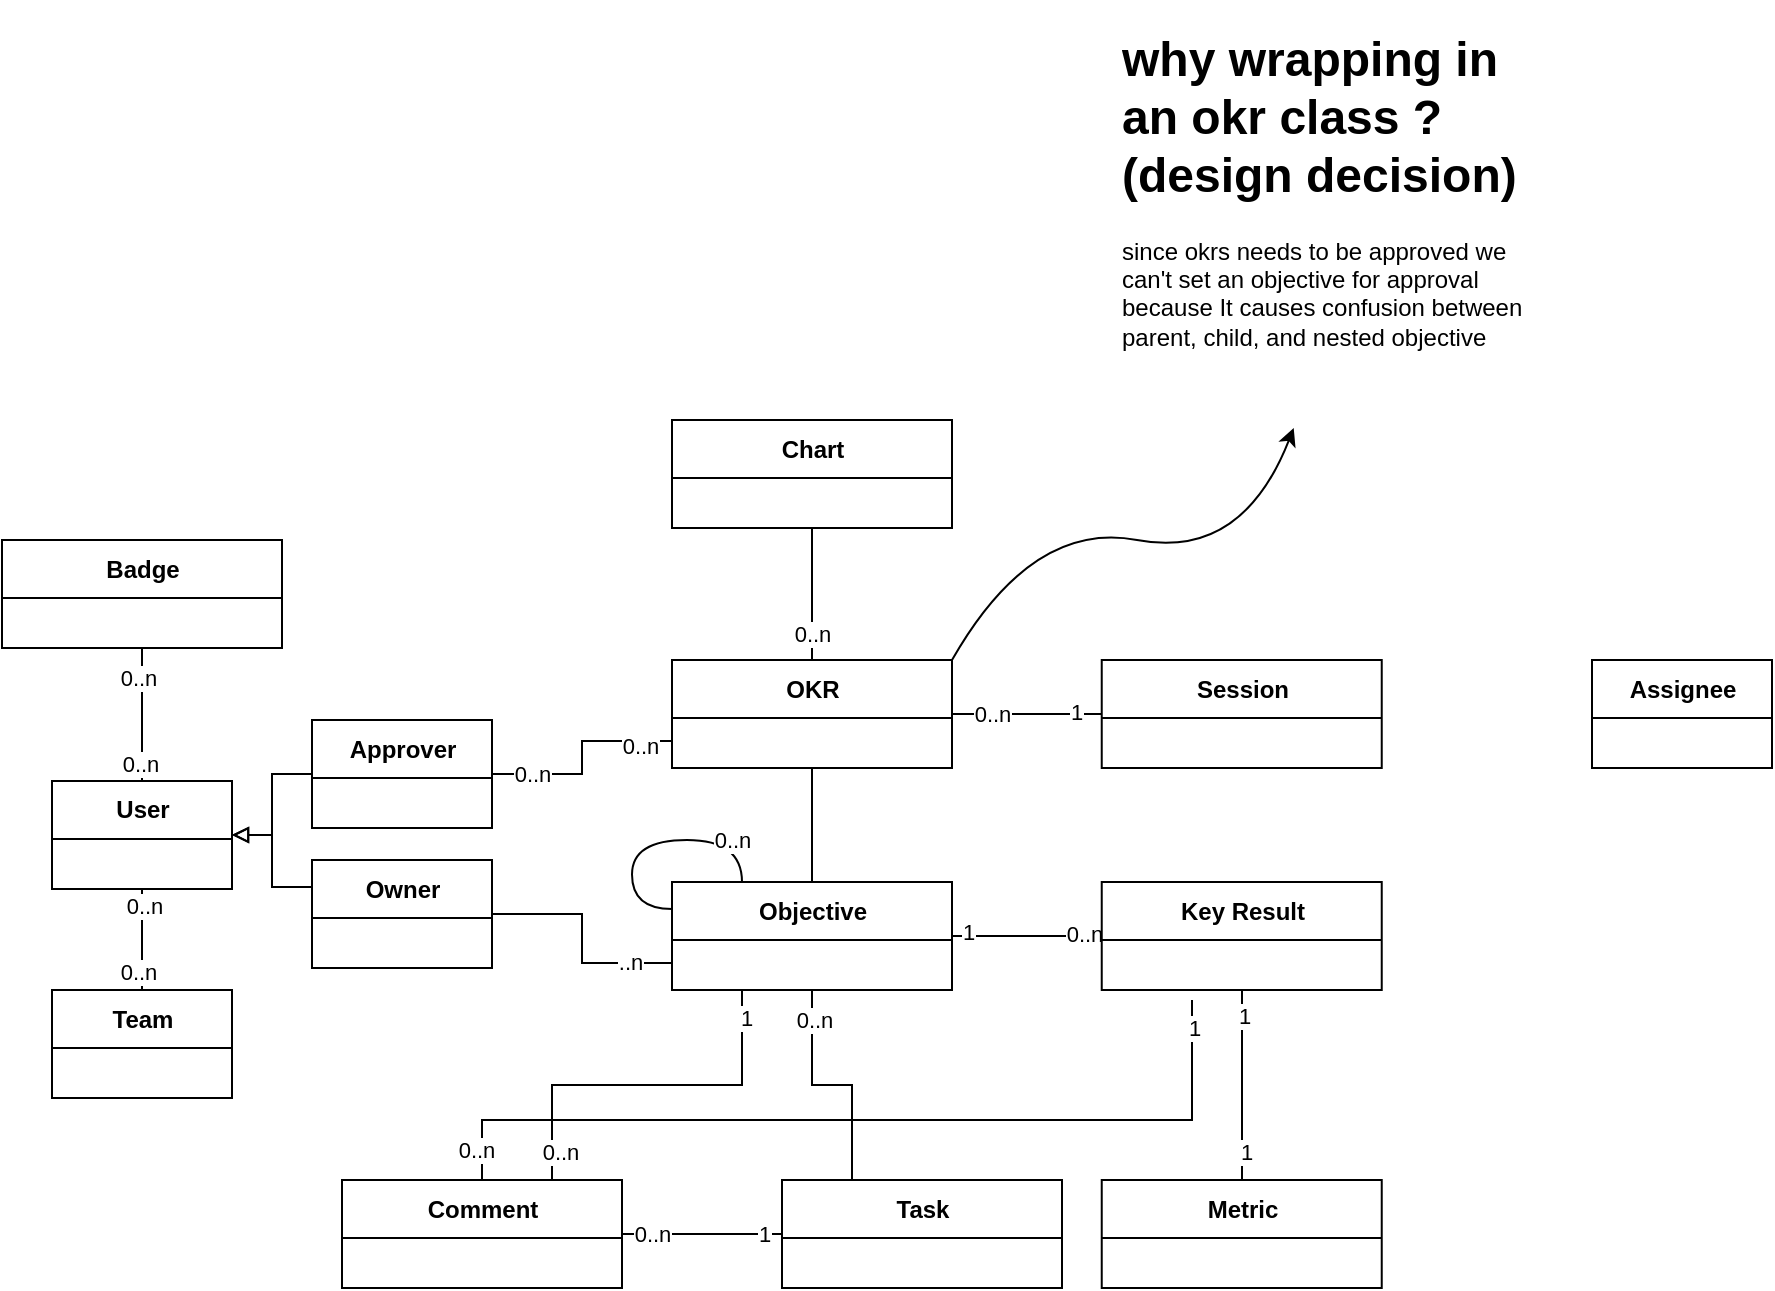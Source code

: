 <mxfile version="17.0.0" type="github">
  <diagram id="W5ZfDLvo8_gCMa8vNS1i" name="Page-1">
    <mxGraphModel dx="1432" dy="1452" grid="1" gridSize="10" guides="1" tooltips="1" connect="1" arrows="1" fold="1" page="1" pageScale="1" pageWidth="850" pageHeight="1100" math="0" shadow="0">
      <root>
        <mxCell id="0" />
        <mxCell id="1" parent="0" />
        <mxCell id="dLR3dukY0bsqCnxzX5Ph-73" style="edgeStyle=elbowEdgeStyle;rounded=0;orthogonalLoop=1;jettySize=auto;elbow=vertical;html=1;entryX=0.5;entryY=0;entryDx=0;entryDy=0;endArrow=none;endFill=0;" edge="1" parent="1" source="dLR3dukY0bsqCnxzX5Ph-20" target="dLR3dukY0bsqCnxzX5Ph-38">
          <mxGeometry relative="1" as="geometry" />
        </mxCell>
        <mxCell id="dLR3dukY0bsqCnxzX5Ph-100" style="edgeStyle=elbowEdgeStyle;shape=connector;rounded=0;orthogonalLoop=1;jettySize=auto;html=1;exitX=1;exitY=0.5;exitDx=0;exitDy=0;entryX=0;entryY=0.5;entryDx=0;entryDy=0;labelBackgroundColor=default;fontFamily=Helvetica;fontSize=11;fontColor=default;startArrow=none;startFill=0;endArrow=none;endFill=0;strokeColor=default;" edge="1" parent="1" source="dLR3dukY0bsqCnxzX5Ph-20" target="dLR3dukY0bsqCnxzX5Ph-27">
          <mxGeometry relative="1" as="geometry" />
        </mxCell>
        <mxCell id="dLR3dukY0bsqCnxzX5Ph-104" value="1" style="edgeLabel;html=1;align=center;verticalAlign=middle;resizable=0;points=[];fontSize=11;fontFamily=Helvetica;fontColor=default;" vertex="1" connectable="0" parent="dLR3dukY0bsqCnxzX5Ph-100">
          <mxGeometry x="0.882" y="1" relative="1" as="geometry">
            <mxPoint x="-9" as="offset" />
          </mxGeometry>
        </mxCell>
        <mxCell id="dLR3dukY0bsqCnxzX5Ph-105" value="0..n" style="edgeLabel;html=1;align=center;verticalAlign=middle;resizable=0;points=[];fontSize=11;fontFamily=Helvetica;fontColor=default;" vertex="1" connectable="0" parent="dLR3dukY0bsqCnxzX5Ph-100">
          <mxGeometry x="-0.782" relative="1" as="geometry">
            <mxPoint x="12" as="offset" />
          </mxGeometry>
        </mxCell>
        <mxCell id="dLR3dukY0bsqCnxzX5Ph-20" value="OKR" style="swimlane;fontStyle=1;align=center;verticalAlign=middle;childLayout=stackLayout;horizontal=1;startSize=29;horizontalStack=0;resizeParent=1;resizeParentMax=0;resizeLast=0;collapsible=0;marginBottom=0;html=1;" vertex="1" parent="1">
          <mxGeometry x="180" y="220" width="140" height="54" as="geometry" />
        </mxCell>
        <mxCell id="dLR3dukY0bsqCnxzX5Ph-69" style="edgeStyle=orthogonalEdgeStyle;rounded=0;orthogonalLoop=1;jettySize=auto;html=1;exitX=0;exitY=0.5;exitDx=0;exitDy=0;endArrow=none;endFill=0;" edge="1" parent="1" source="dLR3dukY0bsqCnxzX5Ph-23" target="dLR3dukY0bsqCnxzX5Ph-38">
          <mxGeometry relative="1" as="geometry" />
        </mxCell>
        <mxCell id="dLR3dukY0bsqCnxzX5Ph-70" value="0..n" style="edgeLabel;html=1;align=center;verticalAlign=middle;resizable=0;points=[];" vertex="1" connectable="0" parent="dLR3dukY0bsqCnxzX5Ph-69">
          <mxGeometry x="-0.766" y="-1" relative="1" as="geometry">
            <mxPoint as="offset" />
          </mxGeometry>
        </mxCell>
        <mxCell id="dLR3dukY0bsqCnxzX5Ph-71" value="1" style="edgeLabel;html=1;align=center;verticalAlign=middle;resizable=0;points=[];" vertex="1" connectable="0" parent="dLR3dukY0bsqCnxzX5Ph-69">
          <mxGeometry x="0.787" y="-2" relative="1" as="geometry">
            <mxPoint as="offset" />
          </mxGeometry>
        </mxCell>
        <mxCell id="dLR3dukY0bsqCnxzX5Ph-23" value="Key Result&lt;span style=&quot;color: rgba(0 , 0 , 0 , 0) ; font-family: monospace ; font-size: 0px ; font-weight: 400&quot;&gt;%3CmxGraphModel%3E%3Croot%3E%3CmxCell%20id%3D%220%22%2F%3E%3CmxCell%20id%3D%221%22%20parent%3D%220%22%2F%3E%3CmxCell%20id%3D%222%22%20value%3D%22OKR%22%20style%3D%22swimlane%3BfontStyle%3D1%3Balign%3Dcenter%3BverticalAlign%3Dmiddle%3BchildLayout%3DstackLayout%3Bhorizontal%3D1%3BstartSize%3D29%3BhorizontalStack%3D0%3BresizeParent%3D1%3BresizeParentMax%3D0%3BresizeLast%3D0%3Bcollapsible%3D0%3BmarginBottom%3D0%3Bhtml%3D1%3B%22%20vertex%3D%221%22%20parent%3D%221%22%3E%3CmxGeometry%20x%3D%22230%22%20y%3D%22270%22%20width%3D%22140%22%20height%3D%2254%22%20as%3D%22geometry%22%2F%3E%3C%2FmxCell%3E%3C%2Froot%3E%3C%2FmxGraphModel%3E&lt;/span&gt;&lt;span style=&quot;color: rgba(0 , 0 , 0 , 0) ; font-family: monospace ; font-size: 0px ; font-weight: 400&quot;&gt;%3CmxGraphModel%3E%3Croot%3E%3CmxCell%20id%3D%220%22%2F%3E%3CmxCell%20id%3D%221%22%20parent%3D%220%22%2F%3E%3CmxCell%20id%3D%222%22%20value%3D%22OKR%22%20style%3D%22swimlane%3BfontStyle%3D1%3Balign%3Dcenter%3BverticalAlign%3Dmiddle%3BchildLayout%3DstackLayout%3Bhorizontal%3D1%3BstartSize%3D29%3BhorizontalStack%3D0%3BresizeParent%3D1%3BresizeParentMax%3D0%3BresizeLast%3D0%3Bcollapsible%3D0%3BmarginBottom%3D0%3Bhtml%3D1%3B%22%20vertex%3D%221%22%20parent%3D%221%22%3E%3CmxGeometry%20x%3D%22230%22%20y%3D%22270%22%20width%3D%22140%22%20height%3D%2254%22%20as%3D%22geometry%22%2F%3E%3C%2FmxCell%3E%3C%2Froot%3E%3C%2FmxGraphModel%3E&lt;/span&gt;" style="swimlane;fontStyle=1;align=center;verticalAlign=middle;childLayout=stackLayout;horizontal=1;startSize=29;horizontalStack=0;resizeParent=1;resizeParentMax=0;resizeLast=0;collapsible=0;marginBottom=0;html=1;" vertex="1" parent="1">
          <mxGeometry x="394.87" y="331" width="140" height="54" as="geometry" />
        </mxCell>
        <mxCell id="dLR3dukY0bsqCnxzX5Ph-27" value="Session" style="swimlane;fontStyle=1;align=center;verticalAlign=middle;childLayout=stackLayout;horizontal=1;startSize=29;horizontalStack=0;resizeParent=1;resizeParentMax=0;resizeLast=0;collapsible=0;marginBottom=0;html=1;" vertex="1" parent="1">
          <mxGeometry x="394.87" y="220" width="140" height="54" as="geometry" />
        </mxCell>
        <mxCell id="dLR3dukY0bsqCnxzX5Ph-96" style="edgeStyle=elbowEdgeStyle;shape=connector;rounded=0;orthogonalLoop=1;jettySize=auto;html=1;exitX=0.5;exitY=1;exitDx=0;exitDy=0;entryX=0.5;entryY=0;entryDx=0;entryDy=0;labelBackgroundColor=default;fontFamily=Helvetica;fontSize=11;fontColor=default;startArrow=none;startFill=0;endArrow=none;endFill=0;strokeColor=default;" edge="1" parent="1" source="dLR3dukY0bsqCnxzX5Ph-28" target="dLR3dukY0bsqCnxzX5Ph-77">
          <mxGeometry relative="1" as="geometry" />
        </mxCell>
        <mxCell id="dLR3dukY0bsqCnxzX5Ph-131" value="0..n" style="edgeLabel;html=1;align=center;verticalAlign=middle;resizable=0;points=[];fontSize=11;fontFamily=Helvetica;fontColor=default;" vertex="1" connectable="0" parent="dLR3dukY0bsqCnxzX5Ph-96">
          <mxGeometry x="0.645" y="-2" relative="1" as="geometry">
            <mxPoint as="offset" />
          </mxGeometry>
        </mxCell>
        <mxCell id="dLR3dukY0bsqCnxzX5Ph-132" value="0..n" style="edgeLabel;html=1;align=center;verticalAlign=middle;resizable=0;points=[];fontSize=11;fontFamily=Helvetica;fontColor=default;" vertex="1" connectable="0" parent="dLR3dukY0bsqCnxzX5Ph-96">
          <mxGeometry x="-0.682" y="1" relative="1" as="geometry">
            <mxPoint as="offset" />
          </mxGeometry>
        </mxCell>
        <mxCell id="dLR3dukY0bsqCnxzX5Ph-28" value="User&lt;span style=&quot;color: rgba(0 , 0 , 0 , 0) ; font-family: monospace ; font-size: 0px ; font-weight: 400&quot;&gt;%3CmxGraphModel%3E%3Croot%3E%3CmxCell%20id%3D%220%22%2F%3E%3CmxCell%20id%3D%221%22%20parent%3D%220%22%2F%3E%3CmxCell%20id%3D%222%22%20value%3D%22Key%20Result%26lt%3Bspan%20style%3D%26quot%3Bcolor%3A%20rgba(0%20%2C%200%20%2C%200%20%2C%200)%20%3B%20font-family%3A%20monospace%20%3B%20font-size%3A%200px%20%3B%20font-weight%3A%20400%26quot%3B%26gt%3B%253CmxGraphModel%253E%253Croot%253E%253CmxCell%2520id%253D%25220%2522%252F%253E%253CmxCell%2520id%253D%25221%2522%2520parent%253D%25220%2522%252F%253E%253CmxCell%2520id%253D%25222%2522%2520value%253D%2522OKR%2522%2520style%253D%2522swimlane%253BfontStyle%253D1%253Balign%253Dcenter%253BverticalAlign%253Dmiddle%253BchildLayout%253DstackLayout%253Bhorizontal%253D1%253BstartSize%253D29%253BhorizontalStack%253D0%253BresizeParent%253D1%253BresizeParentMax%253D0%253BresizeLast%253D0%253Bcollapsible%253D0%253BmarginBottom%253D0%253Bhtml%253D1%253B%2522%2520vertex%253D%25221%2522%2520parent%253D%25221%2522%253E%253CmxGeometry%2520x%253D%2522230%2522%2520y%253D%2522270%2522%2520width%253D%2522140%2522%2520height%253D%252254%2522%2520as%253D%2522geometry%2522%252F%253E%253C%252FmxCell%253E%253C%252Froot%253E%253C%252FmxGraphModel%253E%26lt%3B%2Fspan%26gt%3B%26lt%3Bspan%20style%3D%26quot%3Bcolor%3A%20rgba(0%20%2C%200%20%2C%200%20%2C%200)%20%3B%20font-family%3A%20monospace%20%3B%20font-size%3A%200px%20%3B%20font-weight%3A%20400%26quot%3B%26gt%3B%253CmxGraphModel%253E%253Croot%253E%253CmxCell%2520id%253D%25220%2522%252F%253E%253CmxCell%2520id%253D%25221%2522%2520parent%253D%25220%2522%252F%253E%253CmxCell%2520id%253D%25222%2522%2520value%253D%2522OKR%2522%2520style%253D%2522swimlane%253BfontStyle%253D1%253Balign%253Dcenter%253BverticalAlign%253Dmiddle%253BchildLayout%253DstackLayout%253Bhorizontal%253D1%253BstartSize%253D29%253BhorizontalStack%253D0%253BresizeParent%253D1%253BresizeParentMax%253D0%253BresizeLast%253D0%253Bcollapsible%253D0%253BmarginBottom%253D0%253Bhtml%253D1%253B%2522%2520vertex%253D%25221%2522%2520parent%253D%25221%2522%253E%253CmxGeometry%2520x%253D%2522230%2522%2520y%253D%2522270%2522%2520width%253D%2522140%2522%2520height%253D%252254%2522%2520as%253D%2522geometry%2522%252F%253E%253C%252FmxCell%253E%253C%252Froot%253E%253C%252FmxGraphModel%253E%26lt%3B%2Fspan%26gt%3B%22%20style%3D%22swimlane%3BfontStyle%3D1%3Balign%3Dcenter%3BverticalAlign%3Dmiddle%3BchildLayout%3DstackLayout%3Bhorizontal%3D1%3BstartSize%3D29%3BhorizontalStack%3D0%3BresizeParent%3D1%3BresizeParentMax%3D0%3BresizeLast%3D0%3Bcollapsible%3D0%3BmarginBottom%3D0%3Bhtml%3D1%3B%22%20vertex%3D%221%22%20parent%3D%221%22%3E%3CmxGeometry%20x%3D%22500%22%20y%3D%22350%22%20width%3D%22140%22%20height%3D%2254%22%20as%3D%22geometry%22%2F%3E%3C%2FmxCell%3E%3C%2Froot%3E%3C%2FmxGraphModel%3E&lt;/span&gt;" style="swimlane;fontStyle=1;align=center;verticalAlign=middle;childLayout=stackLayout;horizontal=1;startSize=29;horizontalStack=0;resizeParent=1;resizeParentMax=0;resizeLast=0;collapsible=0;marginBottom=0;html=1;" vertex="1" parent="1">
          <mxGeometry x="-130" y="280.5" width="90" height="54" as="geometry" />
        </mxCell>
        <mxCell id="dLR3dukY0bsqCnxzX5Ph-62" style="edgeStyle=elbowEdgeStyle;rounded=0;orthogonalLoop=1;jettySize=auto;html=1;entryX=0;entryY=0.75;entryDx=0;entryDy=0;endArrow=none;endFill=0;exitX=1;exitY=0.5;exitDx=0;exitDy=0;" edge="1" parent="1" source="dLR3dukY0bsqCnxzX5Ph-29" target="dLR3dukY0bsqCnxzX5Ph-38">
          <mxGeometry relative="1" as="geometry" />
        </mxCell>
        <mxCell id="dLR3dukY0bsqCnxzX5Ph-65" value="..n" style="edgeLabel;html=1;align=center;verticalAlign=middle;resizable=0;points=[];" vertex="1" connectable="0" parent="dLR3dukY0bsqCnxzX5Ph-62">
          <mxGeometry x="0.901" y="1" relative="1" as="geometry">
            <mxPoint x="-16" as="offset" />
          </mxGeometry>
        </mxCell>
        <mxCell id="dLR3dukY0bsqCnxzX5Ph-98" style="edgeStyle=elbowEdgeStyle;shape=connector;rounded=0;orthogonalLoop=1;jettySize=auto;html=1;exitX=0;exitY=0.25;exitDx=0;exitDy=0;entryX=1;entryY=0.5;entryDx=0;entryDy=0;labelBackgroundColor=default;fontFamily=Helvetica;fontSize=11;fontColor=default;startArrow=none;startFill=0;endArrow=block;endFill=0;strokeColor=default;" edge="1" parent="1" source="dLR3dukY0bsqCnxzX5Ph-29" target="dLR3dukY0bsqCnxzX5Ph-28">
          <mxGeometry relative="1" as="geometry" />
        </mxCell>
        <mxCell id="dLR3dukY0bsqCnxzX5Ph-29" value="Owner" style="swimlane;fontStyle=1;align=center;verticalAlign=middle;childLayout=stackLayout;horizontal=1;startSize=29;horizontalStack=0;resizeParent=1;resizeParentMax=0;resizeLast=0;collapsible=0;marginBottom=0;html=1;" vertex="1" parent="1">
          <mxGeometry y="320" width="90" height="54" as="geometry" />
        </mxCell>
        <mxCell id="dLR3dukY0bsqCnxzX5Ph-30" value="Assignee" style="swimlane;fontStyle=1;align=center;verticalAlign=middle;childLayout=stackLayout;horizontal=1;startSize=29;horizontalStack=0;resizeParent=1;resizeParentMax=0;resizeLast=0;collapsible=0;marginBottom=0;html=1;" vertex="1" parent="1">
          <mxGeometry x="640" y="220" width="90" height="54" as="geometry" />
        </mxCell>
        <mxCell id="dLR3dukY0bsqCnxzX5Ph-118" style="edgeStyle=elbowEdgeStyle;shape=connector;rounded=0;orthogonalLoop=1;jettySize=auto;elbow=vertical;html=1;entryX=0.5;entryY=0;entryDx=0;entryDy=0;labelBackgroundColor=default;fontFamily=Helvetica;fontSize=11;fontColor=default;startArrow=none;startFill=0;endArrow=none;endFill=0;strokeColor=default;" edge="1" parent="1" source="dLR3dukY0bsqCnxzX5Ph-31" target="dLR3dukY0bsqCnxzX5Ph-28">
          <mxGeometry relative="1" as="geometry" />
        </mxCell>
        <mxCell id="dLR3dukY0bsqCnxzX5Ph-119" value="0..n" style="edgeLabel;html=1;align=center;verticalAlign=middle;resizable=0;points=[];fontSize=11;fontFamily=Helvetica;fontColor=default;" vertex="1" connectable="0" parent="dLR3dukY0bsqCnxzX5Ph-118">
          <mxGeometry x="0.725" y="-1" relative="1" as="geometry">
            <mxPoint as="offset" />
          </mxGeometry>
        </mxCell>
        <mxCell id="dLR3dukY0bsqCnxzX5Ph-120" value="0..n" style="edgeLabel;html=1;align=center;verticalAlign=middle;resizable=0;points=[];fontSize=11;fontFamily=Helvetica;fontColor=default;" vertex="1" connectable="0" parent="dLR3dukY0bsqCnxzX5Ph-118">
          <mxGeometry x="-0.549" y="-2" relative="1" as="geometry">
            <mxPoint as="offset" />
          </mxGeometry>
        </mxCell>
        <mxCell id="dLR3dukY0bsqCnxzX5Ph-31" value="Badge" style="swimlane;fontStyle=1;align=center;verticalAlign=middle;childLayout=stackLayout;horizontal=1;startSize=29;horizontalStack=0;resizeParent=1;resizeParentMax=0;resizeLast=0;collapsible=0;marginBottom=0;html=1;" vertex="1" parent="1">
          <mxGeometry x="-155" y="160" width="140" height="54" as="geometry" />
        </mxCell>
        <mxCell id="dLR3dukY0bsqCnxzX5Ph-112" style="edgeStyle=elbowEdgeStyle;shape=connector;rounded=0;orthogonalLoop=1;jettySize=auto;html=1;exitX=0.75;exitY=0;exitDx=0;exitDy=0;entryX=0.25;entryY=1;entryDx=0;entryDy=0;labelBackgroundColor=default;fontFamily=Helvetica;fontSize=11;fontColor=default;startArrow=none;startFill=0;endArrow=none;endFill=0;strokeColor=default;elbow=vertical;" edge="1" parent="1" source="dLR3dukY0bsqCnxzX5Ph-32" target="dLR3dukY0bsqCnxzX5Ph-38">
          <mxGeometry relative="1" as="geometry" />
        </mxCell>
        <mxCell id="dLR3dukY0bsqCnxzX5Ph-113" value="1" style="edgeLabel;html=1;align=center;verticalAlign=middle;resizable=0;points=[];fontSize=11;fontFamily=Helvetica;fontColor=default;" vertex="1" connectable="0" parent="dLR3dukY0bsqCnxzX5Ph-112">
          <mxGeometry x="0.859" y="-2" relative="1" as="geometry">
            <mxPoint as="offset" />
          </mxGeometry>
        </mxCell>
        <mxCell id="dLR3dukY0bsqCnxzX5Ph-114" value="0..n" style="edgeLabel;html=1;align=center;verticalAlign=middle;resizable=0;points=[];fontSize=11;fontFamily=Helvetica;fontColor=default;" vertex="1" connectable="0" parent="dLR3dukY0bsqCnxzX5Ph-112">
          <mxGeometry x="-0.849" y="-4" relative="1" as="geometry">
            <mxPoint as="offset" />
          </mxGeometry>
        </mxCell>
        <mxCell id="dLR3dukY0bsqCnxzX5Ph-115" style="edgeStyle=elbowEdgeStyle;shape=connector;rounded=0;orthogonalLoop=1;jettySize=auto;elbow=vertical;html=1;entryX=0;entryY=0.5;entryDx=0;entryDy=0;labelBackgroundColor=default;fontFamily=Helvetica;fontSize=11;fontColor=default;startArrow=none;startFill=0;endArrow=none;endFill=0;strokeColor=default;" edge="1" parent="1" source="dLR3dukY0bsqCnxzX5Ph-32" target="dLR3dukY0bsqCnxzX5Ph-33">
          <mxGeometry relative="1" as="geometry">
            <Array as="points">
              <mxPoint x="180" y="507" />
            </Array>
          </mxGeometry>
        </mxCell>
        <mxCell id="dLR3dukY0bsqCnxzX5Ph-124" value="0..n" style="edgeLabel;html=1;align=center;verticalAlign=middle;resizable=0;points=[];fontSize=11;fontFamily=Helvetica;fontColor=default;" vertex="1" connectable="0" parent="dLR3dukY0bsqCnxzX5Ph-115">
          <mxGeometry x="-0.054" y="1" relative="1" as="geometry">
            <mxPoint x="-23" y="1" as="offset" />
          </mxGeometry>
        </mxCell>
        <mxCell id="dLR3dukY0bsqCnxzX5Ph-125" value="1" style="edgeLabel;html=1;align=center;verticalAlign=middle;resizable=0;points=[];fontSize=11;fontFamily=Helvetica;fontColor=default;" vertex="1" connectable="0" parent="dLR3dukY0bsqCnxzX5Ph-115">
          <mxGeometry x="0.776" relative="1" as="geometry">
            <mxPoint as="offset" />
          </mxGeometry>
        </mxCell>
        <mxCell id="dLR3dukY0bsqCnxzX5Ph-126" style="edgeStyle=elbowEdgeStyle;shape=connector;rounded=0;orthogonalLoop=1;jettySize=auto;elbow=vertical;html=1;exitX=0.5;exitY=0;exitDx=0;exitDy=0;labelBackgroundColor=default;fontFamily=Helvetica;fontSize=11;fontColor=default;startArrow=none;startFill=0;endArrow=none;endFill=0;strokeColor=default;" edge="1" parent="1" source="dLR3dukY0bsqCnxzX5Ph-32">
          <mxGeometry relative="1" as="geometry">
            <mxPoint x="440" y="390" as="targetPoint" />
            <Array as="points">
              <mxPoint x="260" y="450" />
            </Array>
          </mxGeometry>
        </mxCell>
        <mxCell id="dLR3dukY0bsqCnxzX5Ph-127" value="1" style="edgeLabel;html=1;align=center;verticalAlign=middle;resizable=0;points=[];fontSize=11;fontFamily=Helvetica;fontColor=default;" vertex="1" connectable="0" parent="dLR3dukY0bsqCnxzX5Ph-126">
          <mxGeometry x="0.939" y="-1" relative="1" as="geometry">
            <mxPoint as="offset" />
          </mxGeometry>
        </mxCell>
        <mxCell id="dLR3dukY0bsqCnxzX5Ph-128" value="0..n" style="edgeLabel;html=1;align=center;verticalAlign=middle;resizable=0;points=[];fontSize=11;fontFamily=Helvetica;fontColor=default;" vertex="1" connectable="0" parent="dLR3dukY0bsqCnxzX5Ph-126">
          <mxGeometry x="-0.93" y="3" relative="1" as="geometry">
            <mxPoint as="offset" />
          </mxGeometry>
        </mxCell>
        <mxCell id="dLR3dukY0bsqCnxzX5Ph-32" value="Comment" style="swimlane;fontStyle=1;align=center;verticalAlign=middle;childLayout=stackLayout;horizontal=1;startSize=29;horizontalStack=0;resizeParent=1;resizeParentMax=0;resizeLast=0;collapsible=0;marginBottom=0;html=1;" vertex="1" parent="1">
          <mxGeometry x="15" y="480" width="140" height="54" as="geometry" />
        </mxCell>
        <mxCell id="dLR3dukY0bsqCnxzX5Ph-33" value="Task" style="swimlane;fontStyle=1;align=center;verticalAlign=middle;childLayout=stackLayout;horizontal=1;startSize=29;horizontalStack=0;resizeParent=1;resizeParentMax=0;resizeLast=0;collapsible=0;marginBottom=0;html=1;" vertex="1" parent="1">
          <mxGeometry x="235" y="480" width="140" height="54" as="geometry" />
        </mxCell>
        <mxCell id="dLR3dukY0bsqCnxzX5Ph-74" style="edgeStyle=elbowEdgeStyle;rounded=0;orthogonalLoop=1;jettySize=auto;html=1;endArrow=none;endFill=0;entryX=0;entryY=0.75;entryDx=0;entryDy=0;exitX=1;exitY=0.5;exitDx=0;exitDy=0;" edge="1" parent="1" source="dLR3dukY0bsqCnxzX5Ph-35" target="dLR3dukY0bsqCnxzX5Ph-20">
          <mxGeometry relative="1" as="geometry" />
        </mxCell>
        <mxCell id="dLR3dukY0bsqCnxzX5Ph-75" value="0..n" style="edgeLabel;html=1;align=center;verticalAlign=middle;resizable=0;points=[];" vertex="1" connectable="0" parent="dLR3dukY0bsqCnxzX5Ph-74">
          <mxGeometry x="0.876" y="-2" relative="1" as="geometry">
            <mxPoint x="-10" as="offset" />
          </mxGeometry>
        </mxCell>
        <mxCell id="dLR3dukY0bsqCnxzX5Ph-76" value="0..n" style="edgeLabel;html=1;align=center;verticalAlign=middle;resizable=0;points=[];" vertex="1" connectable="0" parent="dLR3dukY0bsqCnxzX5Ph-74">
          <mxGeometry x="-0.838" relative="1" as="geometry">
            <mxPoint x="11" as="offset" />
          </mxGeometry>
        </mxCell>
        <mxCell id="dLR3dukY0bsqCnxzX5Ph-97" style="edgeStyle=elbowEdgeStyle;shape=connector;rounded=0;orthogonalLoop=1;jettySize=auto;html=1;exitX=0;exitY=0.5;exitDx=0;exitDy=0;entryX=1;entryY=0.5;entryDx=0;entryDy=0;labelBackgroundColor=default;fontFamily=Helvetica;fontSize=11;fontColor=default;startArrow=none;startFill=0;endArrow=block;endFill=0;strokeColor=default;" edge="1" parent="1" source="dLR3dukY0bsqCnxzX5Ph-35" target="dLR3dukY0bsqCnxzX5Ph-28">
          <mxGeometry relative="1" as="geometry" />
        </mxCell>
        <mxCell id="dLR3dukY0bsqCnxzX5Ph-35" value="Approver" style="swimlane;fontStyle=1;align=center;verticalAlign=middle;childLayout=stackLayout;horizontal=1;startSize=29;horizontalStack=0;resizeParent=1;resizeParentMax=0;resizeLast=0;collapsible=0;marginBottom=0;html=1;" vertex="1" parent="1">
          <mxGeometry y="250" width="90" height="54" as="geometry" />
        </mxCell>
        <mxCell id="dLR3dukY0bsqCnxzX5Ph-107" style="edgeStyle=elbowEdgeStyle;shape=connector;rounded=0;orthogonalLoop=1;jettySize=auto;html=1;entryX=0.5;entryY=1;entryDx=0;entryDy=0;labelBackgroundColor=default;fontFamily=Helvetica;fontSize=11;fontColor=default;startArrow=none;startFill=0;endArrow=none;endFill=0;strokeColor=default;" edge="1" parent="1" source="dLR3dukY0bsqCnxzX5Ph-36" target="dLR3dukY0bsqCnxzX5Ph-23">
          <mxGeometry relative="1" as="geometry" />
        </mxCell>
        <mxCell id="dLR3dukY0bsqCnxzX5Ph-108" value="1" style="edgeLabel;html=1;align=center;verticalAlign=middle;resizable=0;points=[];fontSize=11;fontFamily=Helvetica;fontColor=default;" vertex="1" connectable="0" parent="dLR3dukY0bsqCnxzX5Ph-107">
          <mxGeometry x="-0.707" y="-2" relative="1" as="geometry">
            <mxPoint as="offset" />
          </mxGeometry>
        </mxCell>
        <mxCell id="dLR3dukY0bsqCnxzX5Ph-109" value="1" style="edgeLabel;html=1;align=center;verticalAlign=middle;resizable=0;points=[];fontSize=11;fontFamily=Helvetica;fontColor=default;" vertex="1" connectable="0" parent="dLR3dukY0bsqCnxzX5Ph-107">
          <mxGeometry x="0.728" y="-1" relative="1" as="geometry">
            <mxPoint as="offset" />
          </mxGeometry>
        </mxCell>
        <mxCell id="dLR3dukY0bsqCnxzX5Ph-36" value="Metric" style="swimlane;fontStyle=1;align=center;verticalAlign=middle;childLayout=stackLayout;horizontal=1;startSize=29;horizontalStack=0;resizeParent=1;resizeParentMax=0;resizeLast=0;collapsible=0;marginBottom=0;html=1;" vertex="1" parent="1">
          <mxGeometry x="394.87" y="480" width="140" height="54" as="geometry" />
        </mxCell>
        <mxCell id="dLR3dukY0bsqCnxzX5Ph-57" value="" style="group" vertex="1" connectable="0" parent="1">
          <mxGeometry x="170" y="320" width="150" height="65" as="geometry" />
        </mxCell>
        <mxCell id="dLR3dukY0bsqCnxzX5Ph-38" value="Objective" style="swimlane;fontStyle=1;align=center;verticalAlign=middle;childLayout=stackLayout;horizontal=1;startSize=29;horizontalStack=0;resizeParent=1;resizeParentMax=0;resizeLast=0;collapsible=0;marginBottom=0;html=1;" vertex="1" parent="dLR3dukY0bsqCnxzX5Ph-57">
          <mxGeometry x="10" y="11" width="140" height="54" as="geometry" />
        </mxCell>
        <mxCell id="dLR3dukY0bsqCnxzX5Ph-55" style="edgeStyle=orthogonalEdgeStyle;rounded=0;orthogonalLoop=1;jettySize=auto;html=1;exitX=0;exitY=0.25;exitDx=0;exitDy=0;entryX=0.25;entryY=0;entryDx=0;entryDy=0;endArrow=none;endFill=0;curved=1;" edge="1" parent="dLR3dukY0bsqCnxzX5Ph-57" source="dLR3dukY0bsqCnxzX5Ph-38" target="dLR3dukY0bsqCnxzX5Ph-38">
          <mxGeometry relative="1" as="geometry">
            <Array as="points">
              <mxPoint x="-10" y="25" />
              <mxPoint x="-10" y="-10" />
              <mxPoint x="45" y="-10" />
            </Array>
          </mxGeometry>
        </mxCell>
        <mxCell id="dLR3dukY0bsqCnxzX5Ph-56" value="0..n" style="edgeLabel;html=1;align=center;verticalAlign=middle;resizable=0;points=[];" vertex="1" connectable="0" parent="dLR3dukY0bsqCnxzX5Ph-55">
          <mxGeometry x="0.473" y="-2" relative="1" as="geometry">
            <mxPoint x="8" y="-2" as="offset" />
          </mxGeometry>
        </mxCell>
        <mxCell id="dLR3dukY0bsqCnxzX5Ph-58" style="rounded=0;orthogonalLoop=1;jettySize=auto;html=1;entryX=0.25;entryY=0;entryDx=0;entryDy=0;endArrow=none;endFill=0;edgeStyle=orthogonalEdgeStyle;" edge="1" parent="1" source="dLR3dukY0bsqCnxzX5Ph-38" target="dLR3dukY0bsqCnxzX5Ph-33">
          <mxGeometry relative="1" as="geometry" />
        </mxCell>
        <mxCell id="dLR3dukY0bsqCnxzX5Ph-61" value="0..n" style="edgeLabel;html=1;align=center;verticalAlign=middle;resizable=0;points=[];" vertex="1" connectable="0" parent="dLR3dukY0bsqCnxzX5Ph-58">
          <mxGeometry x="-0.746" y="1" relative="1" as="geometry">
            <mxPoint as="offset" />
          </mxGeometry>
        </mxCell>
        <mxCell id="dLR3dukY0bsqCnxzX5Ph-67" value="&lt;h1&gt;why wrapping in an okr class ? (design decision)&lt;/h1&gt;&lt;p&gt;since okrs needs to be approved we can&#39;t set an objective for approval because It causes confusion between parent, child, and nested objective&lt;/p&gt;" style="text;html=1;strokeColor=none;fillColor=none;spacing=5;spacingTop=-20;whiteSpace=wrap;overflow=hidden;rounded=0;sketch=1;" vertex="1" parent="1">
          <mxGeometry x="400" y="-100" width="220" height="200" as="geometry" />
        </mxCell>
        <mxCell id="dLR3dukY0bsqCnxzX5Ph-77" value="Team" style="swimlane;fontStyle=1;align=center;verticalAlign=middle;childLayout=stackLayout;horizontal=1;startSize=29;horizontalStack=0;resizeParent=1;resizeParentMax=0;resizeLast=0;collapsible=0;marginBottom=0;html=1;" vertex="1" parent="1">
          <mxGeometry x="-130" y="385" width="90" height="54" as="geometry" />
        </mxCell>
        <mxCell id="dLR3dukY0bsqCnxzX5Ph-122" style="edgeStyle=elbowEdgeStyle;shape=connector;rounded=0;orthogonalLoop=1;jettySize=auto;elbow=vertical;html=1;entryX=0.5;entryY=0;entryDx=0;entryDy=0;labelBackgroundColor=default;fontFamily=Helvetica;fontSize=11;fontColor=default;startArrow=none;startFill=0;endArrow=none;endFill=0;strokeColor=default;" edge="1" parent="1" source="dLR3dukY0bsqCnxzX5Ph-121" target="dLR3dukY0bsqCnxzX5Ph-20">
          <mxGeometry relative="1" as="geometry" />
        </mxCell>
        <mxCell id="dLR3dukY0bsqCnxzX5Ph-123" value="0..n" style="edgeLabel;html=1;align=center;verticalAlign=middle;resizable=0;points=[];fontSize=11;fontFamily=Helvetica;fontColor=default;" vertex="1" connectable="0" parent="dLR3dukY0bsqCnxzX5Ph-122">
          <mxGeometry x="0.584" relative="1" as="geometry">
            <mxPoint as="offset" />
          </mxGeometry>
        </mxCell>
        <mxCell id="dLR3dukY0bsqCnxzX5Ph-121" value="Chart" style="swimlane;fontStyle=1;align=center;verticalAlign=middle;childLayout=stackLayout;horizontal=1;startSize=29;horizontalStack=0;resizeParent=1;resizeParentMax=0;resizeLast=0;collapsible=0;marginBottom=0;html=1;" vertex="1" parent="1">
          <mxGeometry x="180" y="100" width="140" height="54" as="geometry" />
        </mxCell>
        <mxCell id="dLR3dukY0bsqCnxzX5Ph-130" value="" style="curved=1;endArrow=classic;html=1;rounded=0;labelBackgroundColor=default;fontFamily=Helvetica;fontSize=11;fontColor=default;strokeColor=default;shape=connector;elbow=vertical;entryX=0.413;entryY=1.02;entryDx=0;entryDy=0;entryPerimeter=0;exitX=1;exitY=0;exitDx=0;exitDy=0;" edge="1" parent="1" source="dLR3dukY0bsqCnxzX5Ph-20" target="dLR3dukY0bsqCnxzX5Ph-67">
          <mxGeometry width="50" height="50" relative="1" as="geometry">
            <mxPoint x="70" y="290" as="sourcePoint" />
            <mxPoint x="120" y="240" as="targetPoint" />
            <Array as="points">
              <mxPoint x="360" y="150" />
              <mxPoint x="465" y="170" />
            </Array>
          </mxGeometry>
        </mxCell>
      </root>
    </mxGraphModel>
  </diagram>
</mxfile>

